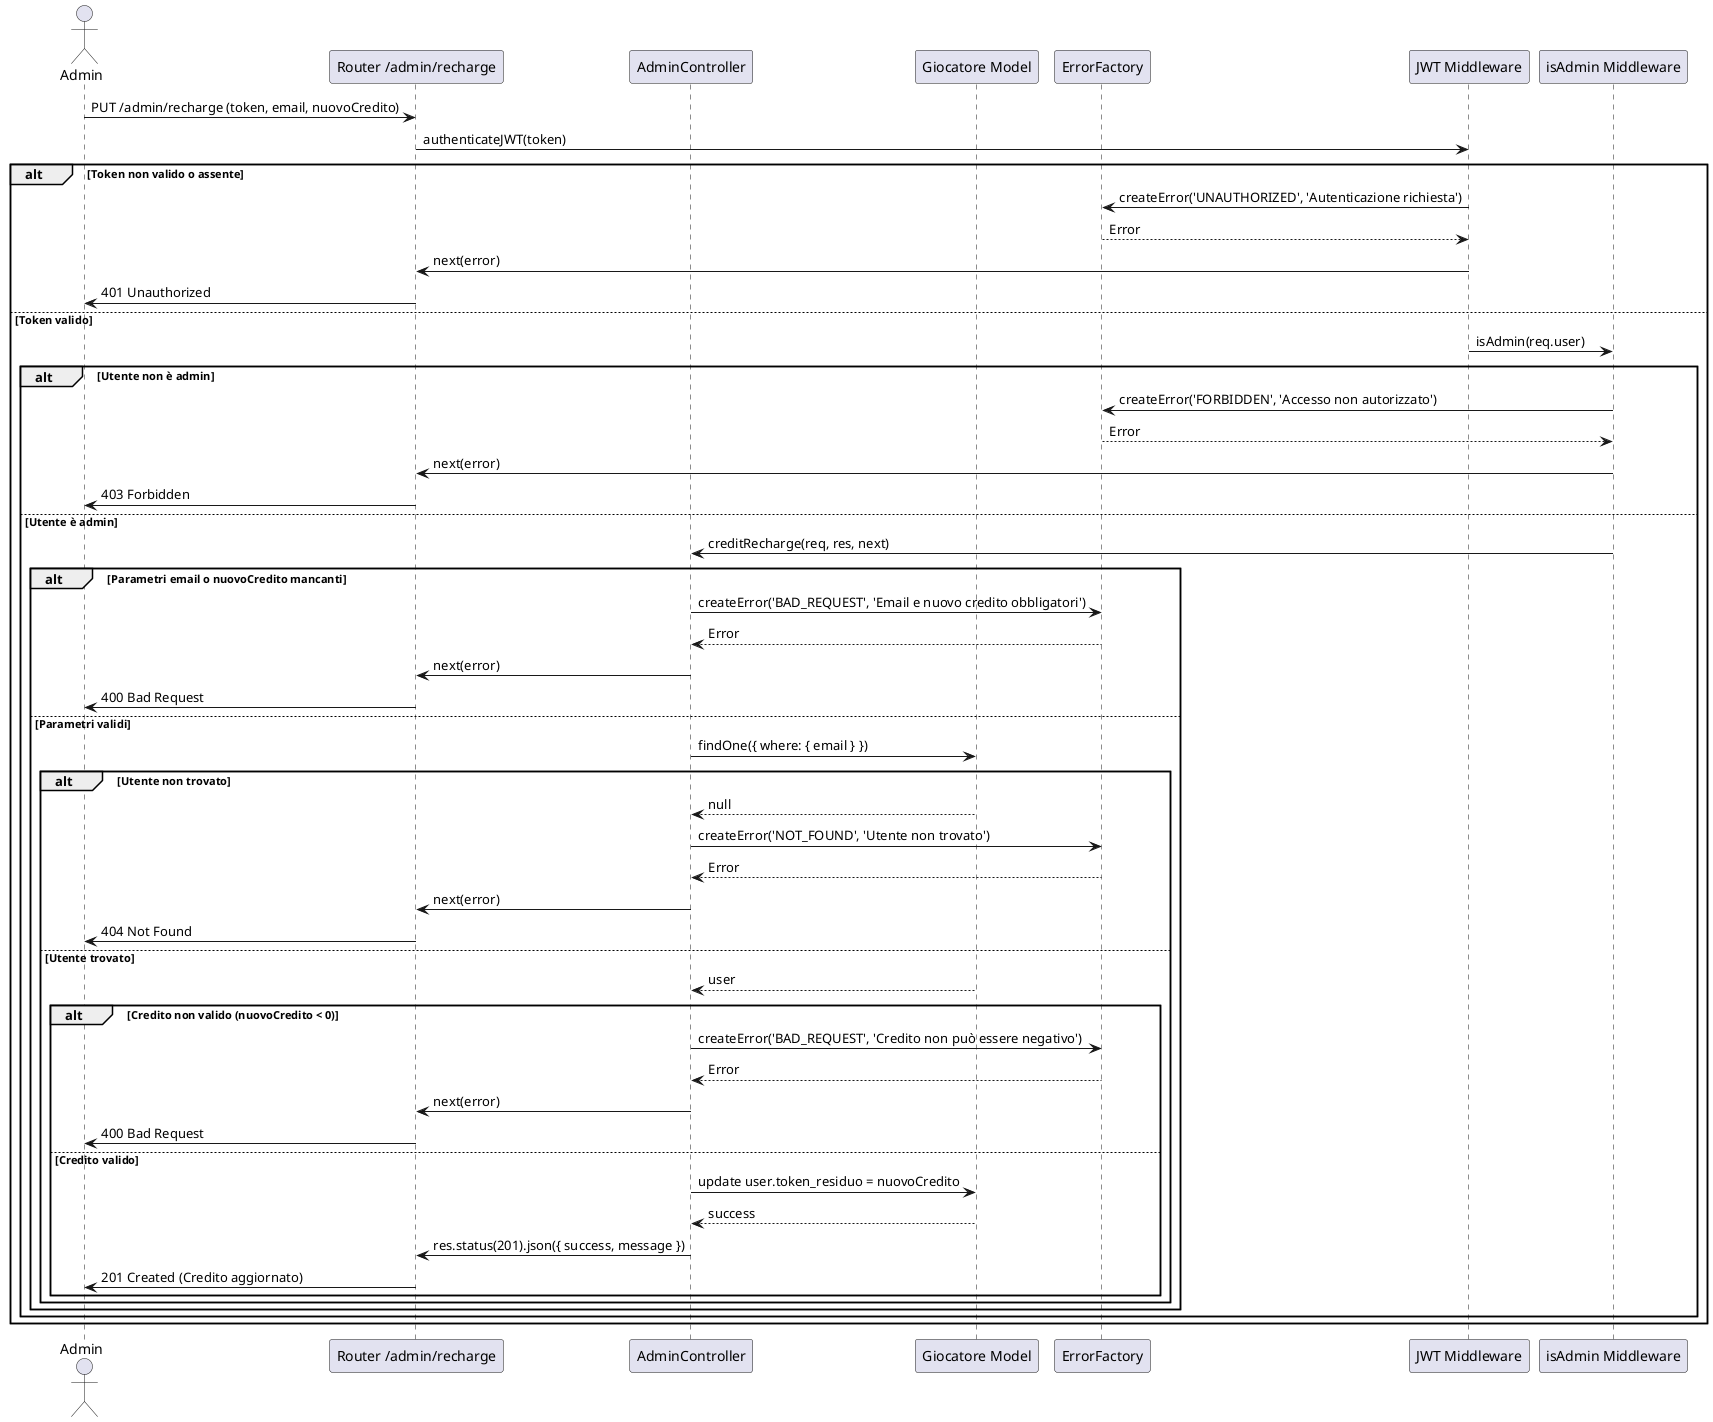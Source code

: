 @startuml
actor Admin as A
participant "Router /admin/recharge" as R
participant "AdminController" as AC
participant "Giocatore Model" as GM
participant "ErrorFactory" as EF
participant "JWT Middleware" as JWT
participant "isAdmin Middleware" as isAdmin

A -> R: PUT /admin/recharge (token, email, nuovoCredito)
R -> JWT: authenticateJWT(token)
alt Token non valido o assente
    JWT -> EF: createError('UNAUTHORIZED', 'Autenticazione richiesta')
    EF --> JWT: Error
    JWT -> R: next(error)
    R -> A: 401 Unauthorized
else Token valido
    JWT -> isAdmin: isAdmin(req.user)

    alt Utente non è admin
        isAdmin -> EF: createError('FORBIDDEN', 'Accesso non autorizzato')
        EF --> isAdmin: Error
        isAdmin -> R: next(error)
        R -> A: 403 Forbidden
    else Utente è admin
        isAdmin -> AC: creditRecharge(req, res, next)

        alt Parametri email o nuovoCredito mancanti
            AC -> EF: createError('BAD_REQUEST', 'Email e nuovo credito obbligatori')
            EF --> AC: Error
            AC -> R: next(error)
            R -> A: 400 Bad Request
        else Parametri validi
            AC -> GM: findOne({ where: { email } })

            alt Utente non trovato
                GM --> AC: null
                AC -> EF: createError('NOT_FOUND', 'Utente non trovato')
                EF --> AC: Error
                AC -> R: next(error)
                R -> A: 404 Not Found
            else Utente trovato
                GM --> AC: user
                alt Credito non valido (nuovoCredito < 0)
                    AC -> EF: createError('BAD_REQUEST', 'Credito non può essere negativo')
                    EF --> AC: Error
                    AC -> R: next(error)
                    R -> A: 400 Bad Request
                else Credito valido
                    AC -> GM: update user.token_residuo = nuovoCredito
                    GM --> AC: success
                    AC -> R: res.status(201).json({ success, message })
                    R -> A: 201 Created (Credito aggiornato)
                end
            end
        end
    end
end
@enduml
